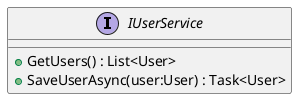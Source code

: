 @startuml
interface IUserService {
    + GetUsers() : List<User>
    + SaveUserAsync(user:User) : Task<User>
}
@enduml
